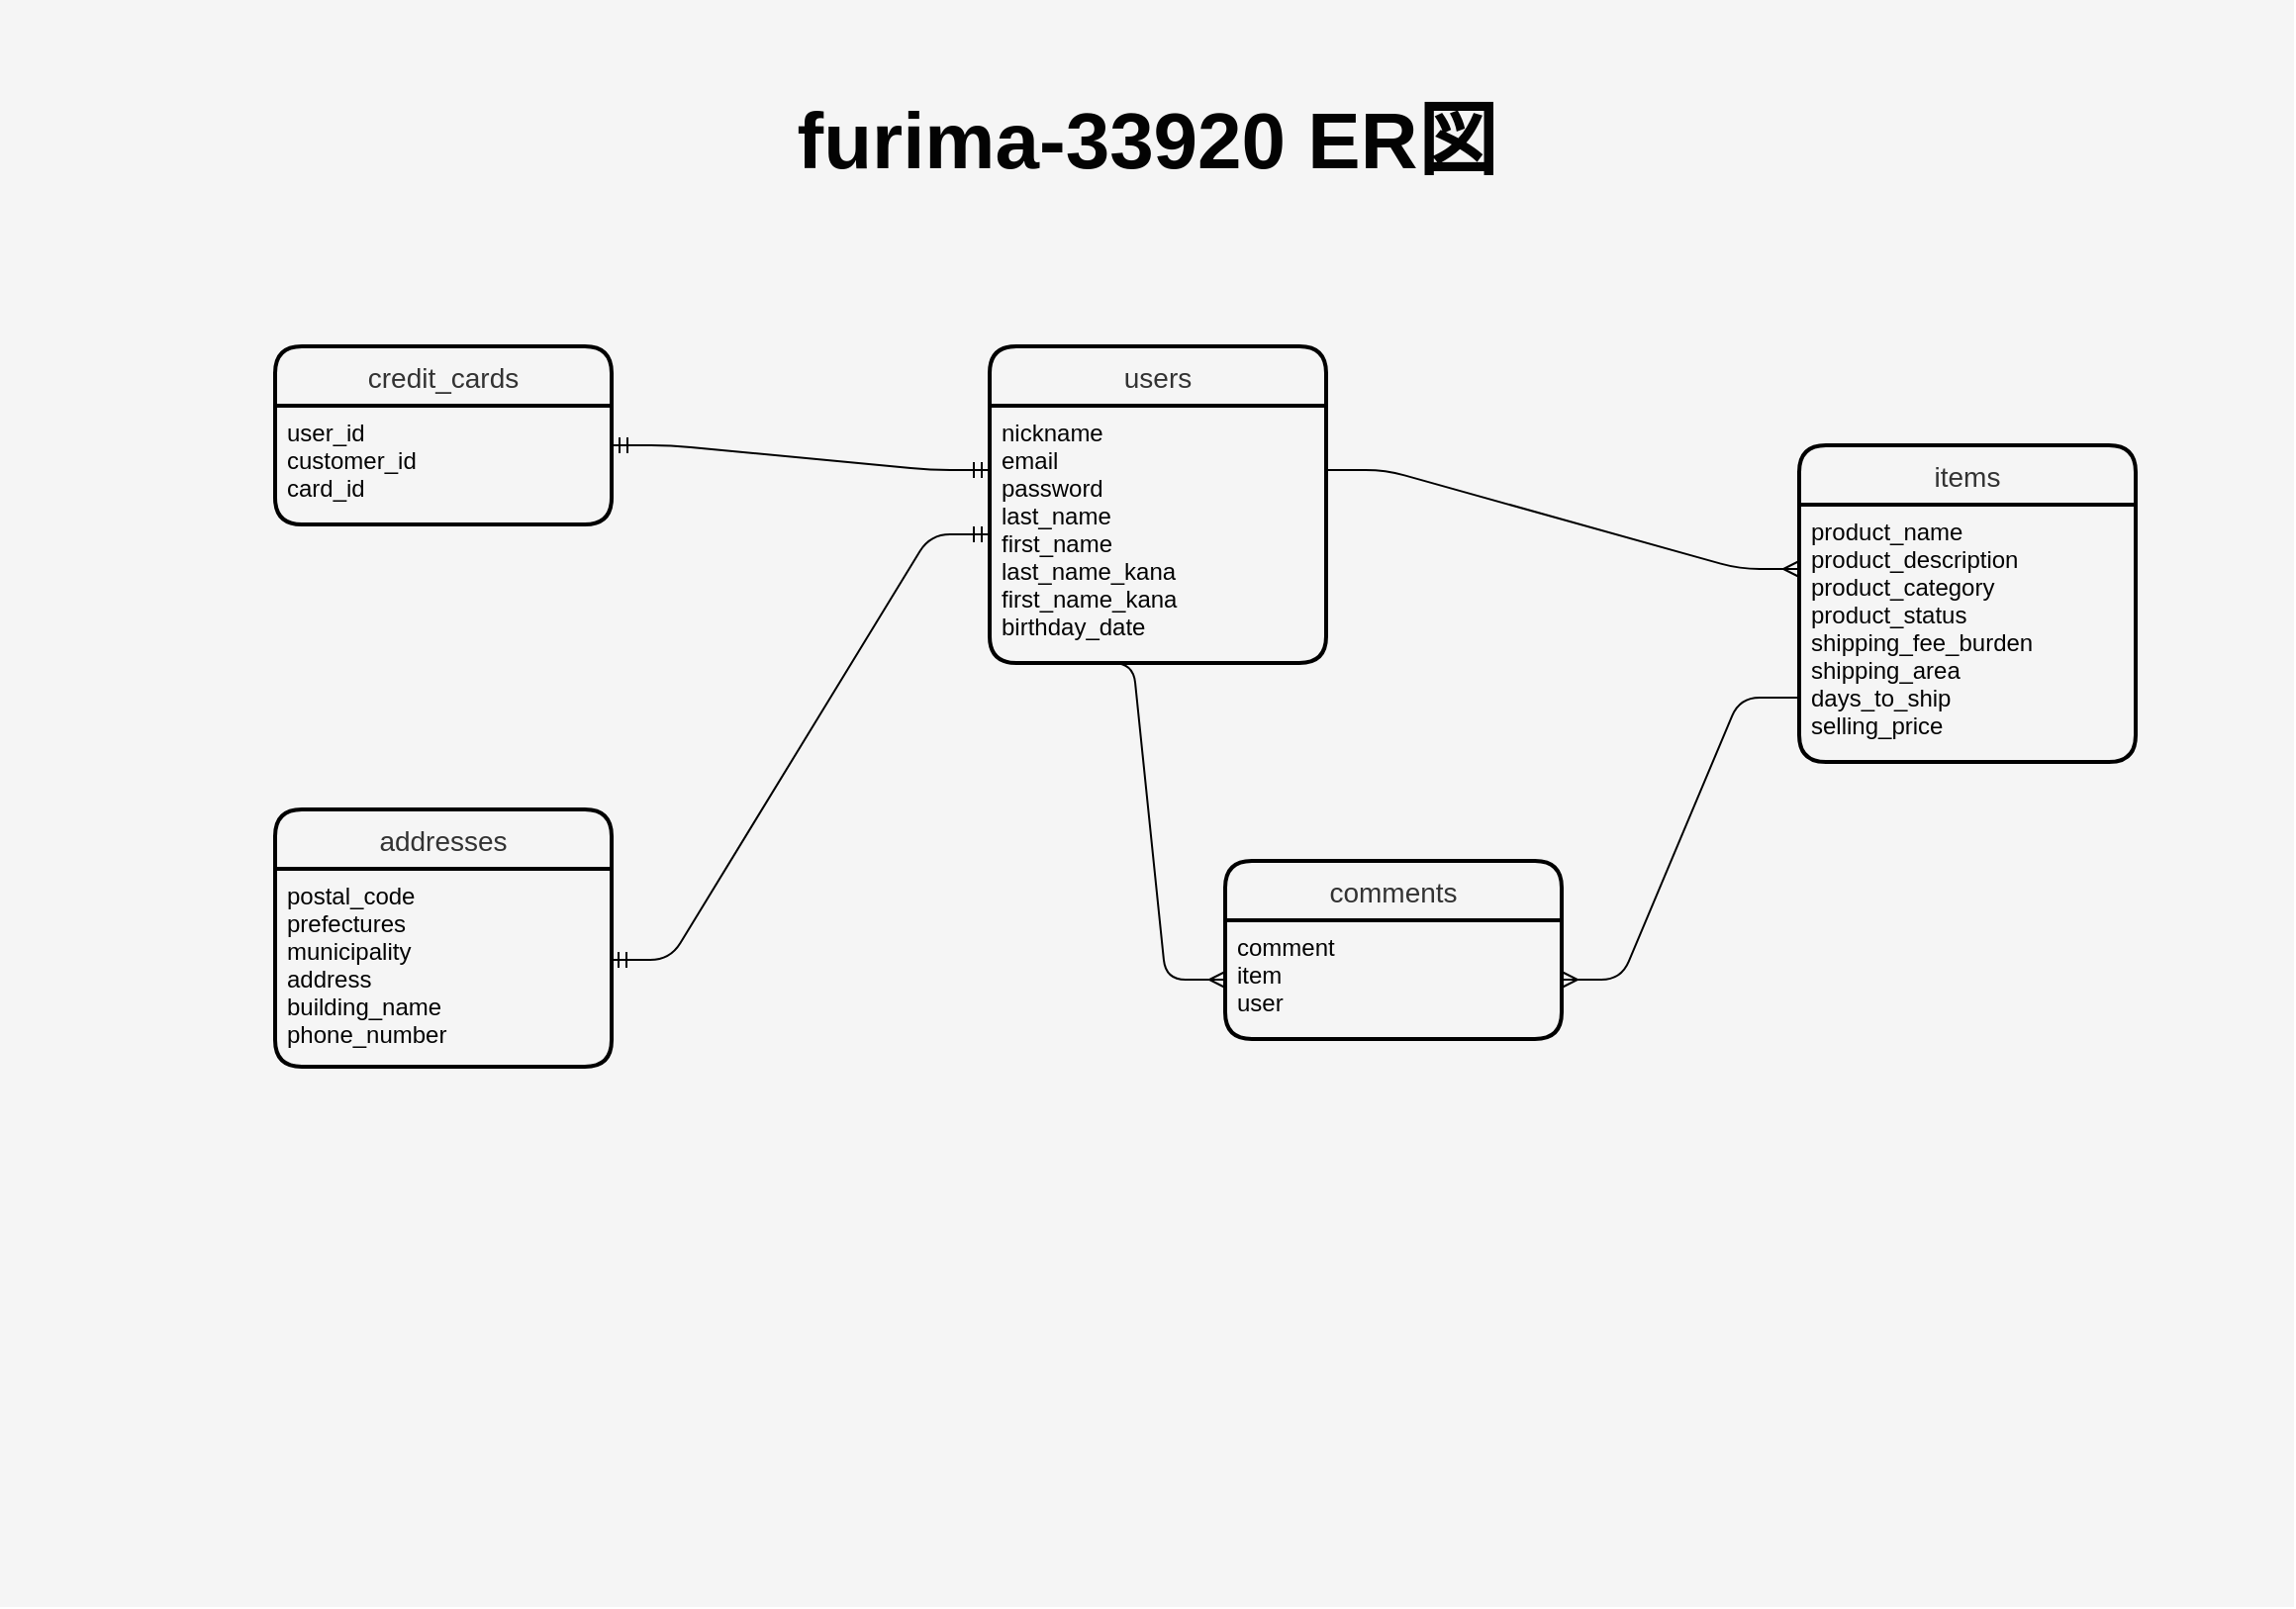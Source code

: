 <mxfile version="14.2.4" type="embed">
    <diagram id="-jUfgriWO1rKX73whtXs" name="ページ1">
        <mxGraphModel dx="1980" dy="684" grid="1" gridSize="10" guides="1" tooltips="1" connect="1" arrows="1" fold="1" page="1" pageScale="1" pageWidth="1169" pageHeight="827" background="#ffffff" math="0" shadow="0">
            <root>
                <mxCell id="0"/>
                <mxCell id="1" parent="0"/>
                <mxCell id="42" value="" style="shape=ext;double=1;rounded=0;whiteSpace=wrap;html=1;labelBackgroundColor=none;fillColor=#f5f5f5;fontColor=#333333;strokeColor=none;" vertex="1" parent="1">
                    <mxGeometry x="-1169" y="5" width="1159" height="812" as="geometry"/>
                </mxCell>
                <mxCell id="40" value="items" style="swimlane;childLayout=stackLayout;horizontal=1;startSize=30;horizontalStack=0;rounded=1;fontSize=14;fontStyle=0;strokeWidth=2;resizeParent=0;resizeLast=1;shadow=0;dashed=0;align=center;labelBackgroundColor=none;fillColor=#f5f5f5;fontColor=#333333;strokeColor=#000000;" vertex="1" parent="1">
                    <mxGeometry x="-260" y="230" width="170" height="160" as="geometry"/>
                </mxCell>
                <mxCell id="41" value="product_name&#10;product_description&#10;product_category&#10;product_status&#10;shipping_fee_burden&#10;shipping_area&#10;days_to_ship&#10;selling_price" style="align=left;strokeColor=none;fillColor=none;spacingLeft=4;fontSize=12;verticalAlign=top;resizable=0;rotatable=0;part=1;fontColor=#030303;" vertex="1" parent="40">
                    <mxGeometry y="30" width="170" height="130" as="geometry"/>
                </mxCell>
                <mxCell id="43" value="&lt;font size=&quot;1&quot;&gt;&lt;b style=&quot;font-size: 40px&quot;&gt;furima-33920 ER図&lt;/b&gt;&lt;/font&gt;" style="text;html=1;strokeColor=none;fillColor=none;align=center;verticalAlign=middle;whiteSpace=wrap;rounded=0;labelBackgroundColor=none;fontColor=#030303;" vertex="1" parent="1">
                    <mxGeometry x="-782" y="30" width="385" height="90" as="geometry"/>
                </mxCell>
                <mxCell id="46" value="comments" style="swimlane;childLayout=stackLayout;horizontal=1;startSize=30;horizontalStack=0;rounded=1;fontSize=14;fontStyle=0;strokeWidth=2;resizeParent=0;resizeLast=1;shadow=0;dashed=0;align=center;labelBackgroundColor=none;fillColor=#f5f5f5;fontColor=#333333;strokeColor=#000000;" vertex="1" parent="1">
                    <mxGeometry x="-550" y="440" width="170" height="90" as="geometry"/>
                </mxCell>
                <mxCell id="47" value="comment&#10;item&#10;user" style="align=left;strokeColor=none;fillColor=none;spacingLeft=4;fontSize=12;verticalAlign=top;resizable=0;rotatable=0;part=1;fontColor=#030303;" vertex="1" parent="46">
                    <mxGeometry y="30" width="170" height="60" as="geometry"/>
                </mxCell>
                <mxCell id="48" value="credit_cards" style="swimlane;childLayout=stackLayout;horizontal=1;startSize=30;horizontalStack=0;rounded=1;fontSize=14;fontStyle=0;strokeWidth=2;resizeParent=0;resizeLast=1;shadow=0;dashed=0;align=center;labelBackgroundColor=none;fillColor=#f5f5f5;fontColor=#333333;strokeColor=#000000;" vertex="1" parent="1">
                    <mxGeometry x="-1030" y="180" width="170" height="90" as="geometry"/>
                </mxCell>
                <mxCell id="49" value="user_id&#10;customer_id&#10;card_id" style="align=left;strokeColor=none;fillColor=none;spacingLeft=4;fontSize=12;verticalAlign=top;resizable=0;rotatable=0;part=1;fontColor=#030303;" vertex="1" parent="48">
                    <mxGeometry y="30" width="170" height="60" as="geometry"/>
                </mxCell>
                <mxCell id="50" value="addresses" style="swimlane;childLayout=stackLayout;horizontal=1;startSize=30;horizontalStack=0;rounded=1;fontSize=14;fontStyle=0;strokeWidth=2;resizeParent=0;resizeLast=1;shadow=0;dashed=0;align=center;labelBackgroundColor=none;fillColor=#f5f5f5;fontColor=#333333;strokeColor=#000000;" vertex="1" parent="1">
                    <mxGeometry x="-1030" y="414" width="170" height="130" as="geometry"/>
                </mxCell>
                <mxCell id="51" value="postal_code&#10;prefectures&#10;municipality&#10;address&#10;building_name&#10;phone_number" style="align=left;strokeColor=none;fillColor=none;spacingLeft=4;fontSize=12;verticalAlign=top;resizable=0;rotatable=0;part=1;fontColor=#030303;" vertex="1" parent="50">
                    <mxGeometry y="30" width="170" height="100" as="geometry"/>
                </mxCell>
                <mxCell id="52" value="users" style="swimlane;childLayout=stackLayout;horizontal=1;startSize=30;horizontalStack=0;rounded=1;fontSize=14;fontStyle=0;strokeWidth=2;resizeParent=0;resizeLast=1;shadow=0;dashed=0;align=center;labelBackgroundColor=none;fillColor=#f5f5f5;fontColor=#333333;strokeColor=#000000;" vertex="1" parent="1">
                    <mxGeometry x="-669" y="180" width="170" height="160" as="geometry"/>
                </mxCell>
                <mxCell id="53" value="nickname&#10;email&#10;password&#10;last_name&#10;first_name&#10;last_name_kana&#10;first_name_kana&#10;birthday_date" style="align=left;strokeColor=none;fillColor=none;spacingLeft=4;fontSize=12;verticalAlign=top;resizable=0;rotatable=0;part=1;fontColor=#030303;" vertex="1" parent="52">
                    <mxGeometry y="30" width="170" height="130" as="geometry"/>
                </mxCell>
                <mxCell id="57" value="" style="edgeStyle=entityRelationEdgeStyle;fontSize=12;html=1;endArrow=ERmandOne;startArrow=ERmandOne;strokeColor=#000000;entryX=0;entryY=0.25;entryDx=0;entryDy=0;" edge="1" parent="1" target="53">
                    <mxGeometry width="100" height="100" relative="1" as="geometry">
                        <mxPoint x="-860" y="230" as="sourcePoint"/>
                        <mxPoint x="-760" y="130" as="targetPoint"/>
                    </mxGeometry>
                </mxCell>
                <mxCell id="58" value="" style="edgeStyle=entityRelationEdgeStyle;fontSize=12;html=1;endArrow=ERmandOne;startArrow=ERmandOne;strokeColor=#000000;entryX=0;entryY=0.5;entryDx=0;entryDy=0;" edge="1" parent="1" target="53">
                    <mxGeometry width="100" height="100" relative="1" as="geometry">
                        <mxPoint x="-860.5" y="490.0" as="sourcePoint"/>
                        <mxPoint x="-669.5" y="535.0" as="targetPoint"/>
                    </mxGeometry>
                </mxCell>
                <mxCell id="59" value="" style="edgeStyle=entityRelationEdgeStyle;fontSize=12;html=1;endArrow=ERmany;strokeColor=#000000;entryX=0;entryY=0.5;entryDx=0;entryDy=0;exitX=0.25;exitY=1;exitDx=0;exitDy=0;" edge="1" parent="1" source="53" target="47">
                    <mxGeometry width="100" height="100" relative="1" as="geometry">
                        <mxPoint x="-630" y="550" as="sourcePoint"/>
                        <mxPoint x="-530" y="450" as="targetPoint"/>
                    </mxGeometry>
                </mxCell>
                <mxCell id="60" value="" style="edgeStyle=entityRelationEdgeStyle;fontSize=12;html=1;endArrow=ERmany;strokeColor=#000000;entryX=1;entryY=0.5;entryDx=0;entryDy=0;exitX=0;exitY=0.75;exitDx=0;exitDy=0;" edge="1" parent="1" source="41" target="47">
                    <mxGeometry width="100" height="100" relative="1" as="geometry">
                        <mxPoint x="-480" y="410" as="sourcePoint"/>
                        <mxPoint x="-380" y="310" as="targetPoint"/>
                    </mxGeometry>
                </mxCell>
                <mxCell id="61" value="" style="edgeStyle=entityRelationEdgeStyle;fontSize=12;html=1;endArrow=ERmany;strokeColor=#000000;entryX=0;entryY=0.25;entryDx=0;entryDy=0;exitX=1;exitY=0.25;exitDx=0;exitDy=0;" edge="1" parent="1" source="53" target="41">
                    <mxGeometry width="100" height="100" relative="1" as="geometry">
                        <mxPoint x="-480" y="410" as="sourcePoint"/>
                        <mxPoint x="-380" y="310" as="targetPoint"/>
                    </mxGeometry>
                </mxCell>
            </root>
        </mxGraphModel>
    </diagram>
</mxfile>